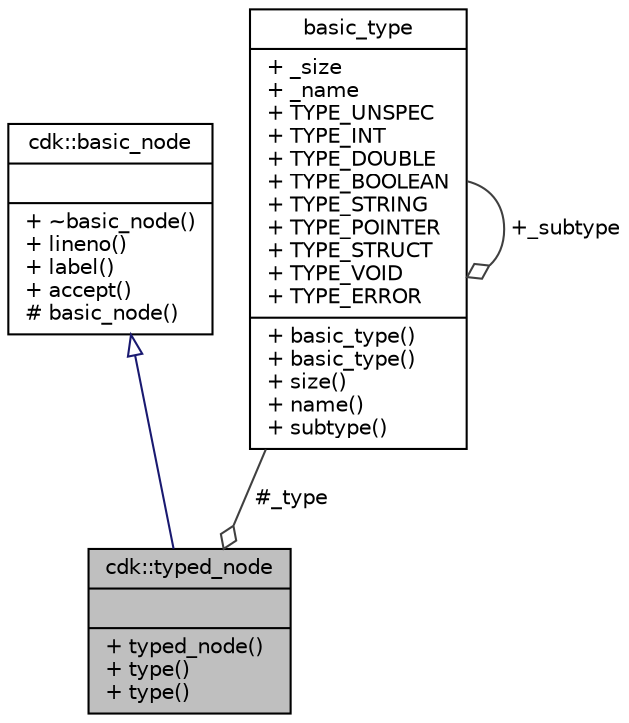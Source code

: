 digraph "cdk::typed_node"
{
  edge [fontname="Helvetica",fontsize="10",labelfontname="Helvetica",labelfontsize="10"];
  node [fontname="Helvetica",fontsize="10",shape=record];
  Node31 [label="{cdk::typed_node\n||+ typed_node()\l+ type()\l+ type()\l}",height=0.2,width=0.4,color="black", fillcolor="grey75", style="filled", fontcolor="black"];
  Node32 -> Node31 [dir="back",color="midnightblue",fontsize="10",style="solid",arrowtail="onormal",fontname="Helvetica"];
  Node32 [label="{cdk::basic_node\n||+ ~basic_node()\l+ lineno()\l+ label()\l+ accept()\l# basic_node()\l}",height=0.2,width=0.4,color="black", fillcolor="white", style="filled",URL="$classcdk_1_1basic__node.html"];
  Node33 -> Node31 [color="grey25",fontsize="10",style="solid",label=" #_type" ,arrowhead="odiamond",fontname="Helvetica"];
  Node33 [label="{basic_type\n|+ _size\l+ _name\l+ TYPE_UNSPEC\l+ TYPE_INT\l+ TYPE_DOUBLE\l+ TYPE_BOOLEAN\l+ TYPE_STRING\l+ TYPE_POINTER\l+ TYPE_STRUCT\l+ TYPE_VOID\l+ TYPE_ERROR\l|+ basic_type()\l+ basic_type()\l+ size()\l+ name()\l+ subtype()\l}",height=0.2,width=0.4,color="black", fillcolor="white", style="filled",URL="$structbasic__type.html"];
  Node33 -> Node33 [color="grey25",fontsize="10",style="solid",label=" +_subtype" ,arrowhead="odiamond",fontname="Helvetica"];
}
